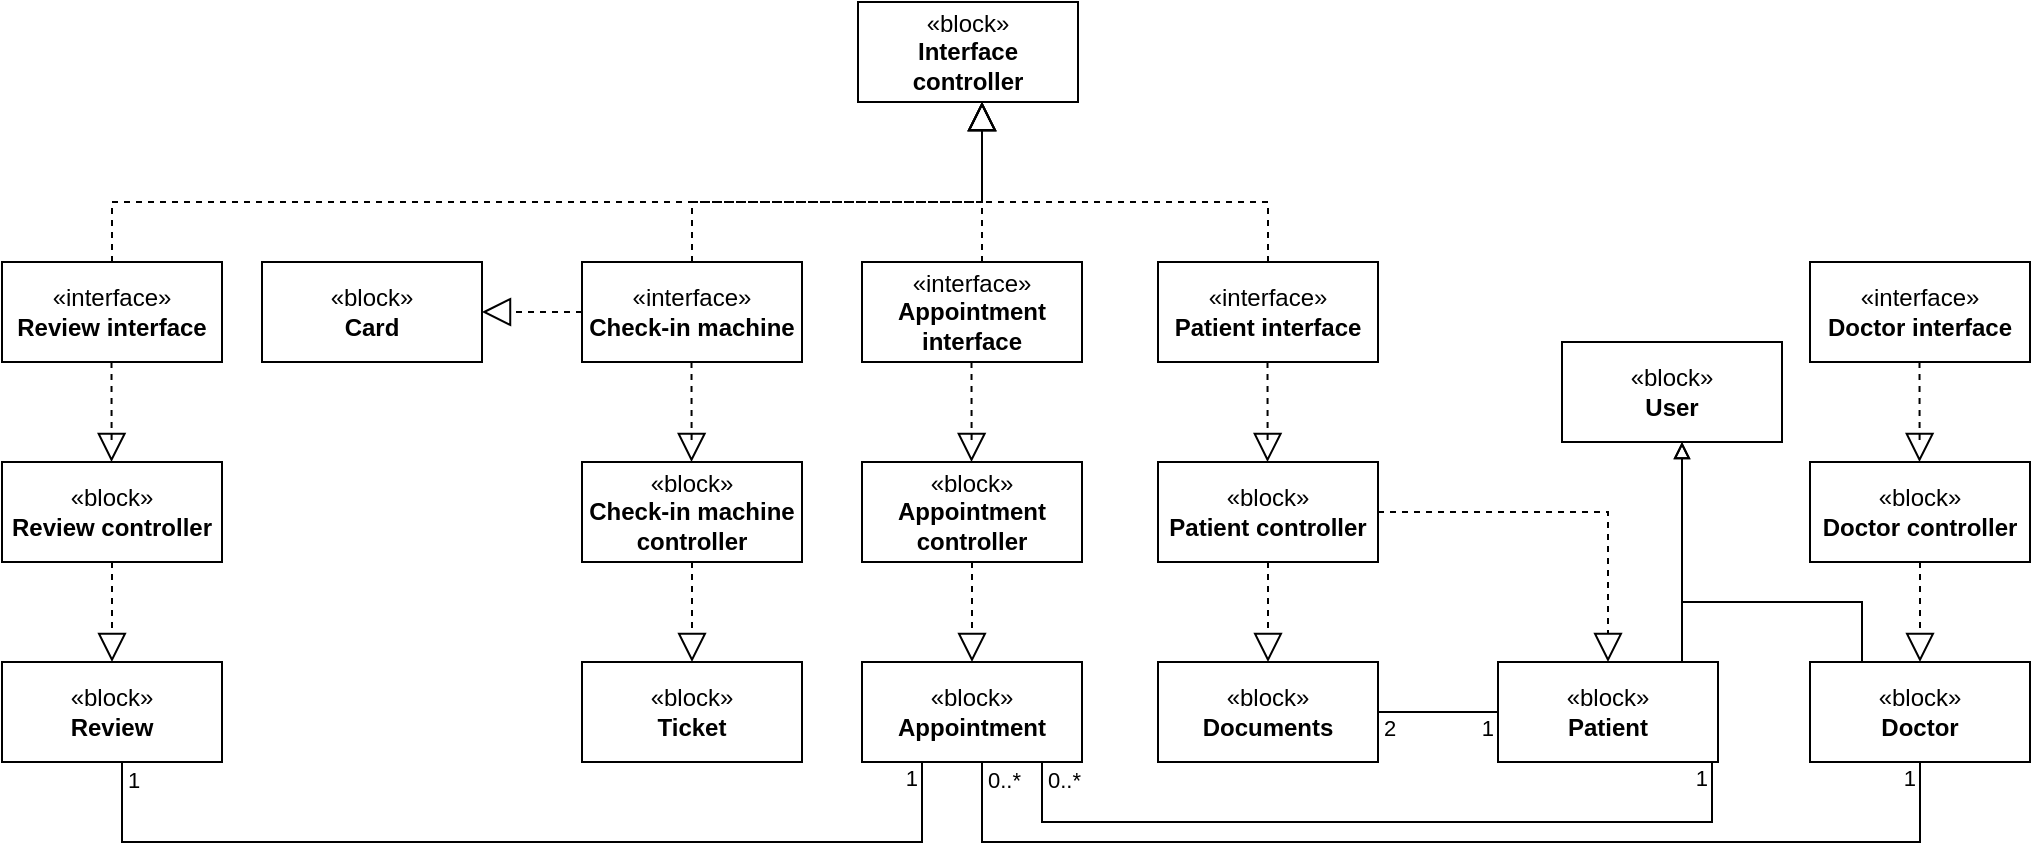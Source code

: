 <mxfile version="24.4.8" type="github">
  <diagram name="Página-1" id="58o19tJU1bJ8rOn4mQXK">
    <mxGraphModel dx="2889" dy="1783" grid="1" gridSize="10" guides="1" tooltips="1" connect="1" arrows="1" fold="1" page="1" pageScale="1" pageWidth="827" pageHeight="1169" math="0" shadow="0">
      <root>
        <mxCell id="0" />
        <mxCell id="1" parent="0" />
        <mxCell id="WEjdn2dWG7q8J0kvlJ6V-49" value="«block»&lt;br&gt;&lt;b&gt;Patient controller&lt;/b&gt;" style="html=1;whiteSpace=wrap;" vertex="1" parent="1">
          <mxGeometry x="-562" y="210" width="110" height="50" as="geometry" />
        </mxCell>
        <mxCell id="WEjdn2dWG7q8J0kvlJ6V-50" value="«interface»&lt;br&gt;&lt;b&gt;Patient interface&lt;/b&gt;" style="html=1;whiteSpace=wrap;" vertex="1" parent="1">
          <mxGeometry x="-562" y="110" width="110" height="50" as="geometry" />
        </mxCell>
        <mxCell id="WEjdn2dWG7q8J0kvlJ6V-51" value="«block»&lt;br&gt;&lt;b&gt;Documents&lt;/b&gt;" style="html=1;whiteSpace=wrap;" vertex="1" parent="1">
          <mxGeometry x="-562" y="310" width="110" height="50" as="geometry" />
        </mxCell>
        <mxCell id="WEjdn2dWG7q8J0kvlJ6V-52" value="" style="endArrow=block;dashed=1;endFill=0;endSize=12;html=1;rounded=0;edgeStyle=orthogonalEdgeStyle;" edge="1" parent="1">
          <mxGeometry width="160" relative="1" as="geometry">
            <mxPoint x="-507.246" y="160" as="sourcePoint" />
            <mxPoint x="-507.246" y="210" as="targetPoint" />
            <Array as="points">
              <mxPoint x="-507.27" y="200" />
              <mxPoint x="-507.27" y="200" />
            </Array>
          </mxGeometry>
        </mxCell>
        <mxCell id="WEjdn2dWG7q8J0kvlJ6V-62" value="" style="endArrow=block;dashed=1;endFill=0;endSize=12;html=1;rounded=0;edgeStyle=orthogonalEdgeStyle;" edge="1" parent="1" source="WEjdn2dWG7q8J0kvlJ6V-49" target="WEjdn2dWG7q8J0kvlJ6V-51">
          <mxGeometry width="160" relative="1" as="geometry">
            <mxPoint x="-337" y="270" as="sourcePoint" />
            <mxPoint x="-337" y="320" as="targetPoint" />
            <Array as="points" />
          </mxGeometry>
        </mxCell>
        <mxCell id="WEjdn2dWG7q8J0kvlJ6V-63" value="«block»&lt;br&gt;&lt;b&gt;Patient&lt;/b&gt;" style="html=1;whiteSpace=wrap;" vertex="1" parent="1">
          <mxGeometry x="-392" y="310" width="110" height="50" as="geometry" />
        </mxCell>
        <mxCell id="WEjdn2dWG7q8J0kvlJ6V-64" value="" style="endArrow=block;dashed=1;endFill=0;endSize=12;html=1;rounded=0;edgeStyle=orthogonalEdgeStyle;" edge="1" parent="1" source="WEjdn2dWG7q8J0kvlJ6V-49" target="WEjdn2dWG7q8J0kvlJ6V-63">
          <mxGeometry width="160" relative="1" as="geometry">
            <mxPoint x="-497" y="270" as="sourcePoint" />
            <mxPoint x="-497" y="320" as="targetPoint" />
            <Array as="points" />
          </mxGeometry>
        </mxCell>
        <mxCell id="WEjdn2dWG7q8J0kvlJ6V-65" value="" style="endArrow=none;html=1;endSize=12;startArrow=none;startSize=14;startFill=0;edgeStyle=orthogonalEdgeStyle;rounded=0;endFill=0;" edge="1" parent="1" source="WEjdn2dWG7q8J0kvlJ6V-51" target="WEjdn2dWG7q8J0kvlJ6V-63">
          <mxGeometry y="40" relative="1" as="geometry">
            <mxPoint x="-422" y="338" as="sourcePoint" />
            <mxPoint x="-422" y="281" as="targetPoint" />
            <mxPoint as="offset" />
          </mxGeometry>
        </mxCell>
        <mxCell id="WEjdn2dWG7q8J0kvlJ6V-66" value="2" style="edgeLabel;resizable=0;html=1;align=left;verticalAlign=top;" connectable="0" vertex="1" parent="WEjdn2dWG7q8J0kvlJ6V-65">
          <mxGeometry x="-1" relative="1" as="geometry">
            <mxPoint x="1" y="-5" as="offset" />
          </mxGeometry>
        </mxCell>
        <mxCell id="WEjdn2dWG7q8J0kvlJ6V-67" value="1" style="edgeLabel;resizable=0;html=1;align=right;verticalAlign=top;" connectable="0" vertex="1" parent="WEjdn2dWG7q8J0kvlJ6V-65">
          <mxGeometry x="1" relative="1" as="geometry">
            <mxPoint x="-2" y="-5" as="offset" />
          </mxGeometry>
        </mxCell>
        <mxCell id="WEjdn2dWG7q8J0kvlJ6V-68" value="«block»&lt;br&gt;&lt;b&gt;Appointment controller&lt;/b&gt;" style="html=1;whiteSpace=wrap;" vertex="1" parent="1">
          <mxGeometry x="-710" y="210" width="110" height="50" as="geometry" />
        </mxCell>
        <mxCell id="WEjdn2dWG7q8J0kvlJ6V-69" value="«interface»&lt;br&gt;&lt;b&gt;Appointment interface&lt;/b&gt;" style="html=1;whiteSpace=wrap;" vertex="1" parent="1">
          <mxGeometry x="-710" y="110" width="110" height="50" as="geometry" />
        </mxCell>
        <mxCell id="WEjdn2dWG7q8J0kvlJ6V-70" value="«block»&lt;br&gt;&lt;b&gt;Appointment&lt;/b&gt;" style="html=1;whiteSpace=wrap;" vertex="1" parent="1">
          <mxGeometry x="-710" y="310" width="110" height="50" as="geometry" />
        </mxCell>
        <mxCell id="WEjdn2dWG7q8J0kvlJ6V-71" value="" style="endArrow=block;dashed=1;endFill=0;endSize=12;html=1;rounded=0;edgeStyle=orthogonalEdgeStyle;" edge="1" parent="1">
          <mxGeometry width="160" relative="1" as="geometry">
            <mxPoint x="-655.246" y="160" as="sourcePoint" />
            <mxPoint x="-655.246" y="210" as="targetPoint" />
            <Array as="points">
              <mxPoint x="-655.27" y="200" />
              <mxPoint x="-655.27" y="200" />
            </Array>
          </mxGeometry>
        </mxCell>
        <mxCell id="WEjdn2dWG7q8J0kvlJ6V-72" value="" style="endArrow=block;dashed=1;endFill=0;endSize=12;html=1;rounded=0;edgeStyle=orthogonalEdgeStyle;" edge="1" parent="1" source="WEjdn2dWG7q8J0kvlJ6V-68" target="WEjdn2dWG7q8J0kvlJ6V-70">
          <mxGeometry width="160" relative="1" as="geometry">
            <mxPoint x="-485" y="270" as="sourcePoint" />
            <mxPoint x="-485" y="320" as="targetPoint" />
            <Array as="points" />
          </mxGeometry>
        </mxCell>
        <mxCell id="WEjdn2dWG7q8J0kvlJ6V-75" value="" style="endArrow=none;html=1;endSize=12;startArrow=none;startSize=14;startFill=0;edgeStyle=orthogonalEdgeStyle;rounded=0;endFill=0;" edge="1" parent="1" source="WEjdn2dWG7q8J0kvlJ6V-70" target="WEjdn2dWG7q8J0kvlJ6V-63">
          <mxGeometry y="40" relative="1" as="geometry">
            <mxPoint x="-610" y="378.71" as="sourcePoint" />
            <mxPoint x="-614.957" y="395" as="targetPoint" />
            <mxPoint as="offset" />
            <Array as="points">
              <mxPoint x="-620" y="390" />
              <mxPoint x="-285" y="390" />
            </Array>
          </mxGeometry>
        </mxCell>
        <mxCell id="WEjdn2dWG7q8J0kvlJ6V-76" value="0..*" style="edgeLabel;resizable=0;html=1;align=left;verticalAlign=top;" connectable="0" vertex="1" parent="WEjdn2dWG7q8J0kvlJ6V-75">
          <mxGeometry x="-1" relative="1" as="geometry">
            <mxPoint x="1" y="-4" as="offset" />
          </mxGeometry>
        </mxCell>
        <mxCell id="WEjdn2dWG7q8J0kvlJ6V-77" value="1" style="edgeLabel;resizable=0;html=1;align=right;verticalAlign=top;" connectable="0" vertex="1" parent="WEjdn2dWG7q8J0kvlJ6V-75">
          <mxGeometry x="1" relative="1" as="geometry">
            <mxPoint x="-2" y="-5" as="offset" />
          </mxGeometry>
        </mxCell>
        <mxCell id="WEjdn2dWG7q8J0kvlJ6V-78" value="«block»&lt;br&gt;&lt;b&gt;Check-in machine controller&lt;/b&gt;" style="html=1;whiteSpace=wrap;" vertex="1" parent="1">
          <mxGeometry x="-850" y="210" width="110" height="50" as="geometry" />
        </mxCell>
        <mxCell id="WEjdn2dWG7q8J0kvlJ6V-79" value="«interface»&lt;br&gt;&lt;b&gt;Check-in machine&lt;/b&gt;" style="html=1;whiteSpace=wrap;" vertex="1" parent="1">
          <mxGeometry x="-850" y="110" width="110" height="50" as="geometry" />
        </mxCell>
        <mxCell id="WEjdn2dWG7q8J0kvlJ6V-80" value="«block»&lt;br&gt;&lt;b&gt;Ticket&lt;/b&gt;" style="html=1;whiteSpace=wrap;" vertex="1" parent="1">
          <mxGeometry x="-850" y="310" width="110" height="50" as="geometry" />
        </mxCell>
        <mxCell id="WEjdn2dWG7q8J0kvlJ6V-81" value="" style="endArrow=block;dashed=1;endFill=0;endSize=12;html=1;rounded=0;edgeStyle=orthogonalEdgeStyle;" edge="1" parent="1">
          <mxGeometry width="160" relative="1" as="geometry">
            <mxPoint x="-795.246" y="160" as="sourcePoint" />
            <mxPoint x="-795.246" y="210" as="targetPoint" />
            <Array as="points">
              <mxPoint x="-795.27" y="200" />
              <mxPoint x="-795.27" y="200" />
            </Array>
          </mxGeometry>
        </mxCell>
        <mxCell id="WEjdn2dWG7q8J0kvlJ6V-82" value="" style="endArrow=block;dashed=1;endFill=0;endSize=12;html=1;rounded=0;edgeStyle=orthogonalEdgeStyle;" edge="1" parent="1" source="WEjdn2dWG7q8J0kvlJ6V-78" target="WEjdn2dWG7q8J0kvlJ6V-80">
          <mxGeometry width="160" relative="1" as="geometry">
            <mxPoint x="-625" y="270" as="sourcePoint" />
            <mxPoint x="-625" y="320" as="targetPoint" />
            <Array as="points" />
          </mxGeometry>
        </mxCell>
        <mxCell id="WEjdn2dWG7q8J0kvlJ6V-84" value="«block»&lt;br&gt;&lt;b&gt;Card&lt;/b&gt;" style="html=1;whiteSpace=wrap;" vertex="1" parent="1">
          <mxGeometry x="-1010" y="110" width="110" height="50" as="geometry" />
        </mxCell>
        <mxCell id="WEjdn2dWG7q8J0kvlJ6V-85" value="" style="endArrow=block;dashed=1;endFill=0;endSize=12;html=1;rounded=0;edgeStyle=orthogonalEdgeStyle;" edge="1" source="WEjdn2dWG7q8J0kvlJ6V-79" parent="1" target="WEjdn2dWG7q8J0kvlJ6V-84">
          <mxGeometry width="160" relative="1" as="geometry">
            <mxPoint x="-775" y="184" as="sourcePoint" />
            <mxPoint x="-945" y="224" as="targetPoint" />
            <Array as="points" />
          </mxGeometry>
        </mxCell>
        <mxCell id="WEjdn2dWG7q8J0kvlJ6V-86" value="«block»&lt;br&gt;&lt;b&gt;Interface controller&lt;/b&gt;" style="html=1;whiteSpace=wrap;" vertex="1" parent="1">
          <mxGeometry x="-712" y="-20" width="110" height="50" as="geometry" />
        </mxCell>
        <mxCell id="WEjdn2dWG7q8J0kvlJ6V-87" value="" style="endArrow=block;dashed=1;endFill=0;endSize=12;html=1;rounded=0;edgeStyle=orthogonalEdgeStyle;" edge="1" parent="1" source="WEjdn2dWG7q8J0kvlJ6V-79" target="WEjdn2dWG7q8J0kvlJ6V-86">
          <mxGeometry width="160" relative="1" as="geometry">
            <mxPoint x="-645.246" y="170" as="sourcePoint" />
            <mxPoint x="-645.246" y="220" as="targetPoint" />
            <Array as="points">
              <mxPoint x="-795" y="80" />
              <mxPoint x="-650" y="80" />
            </Array>
          </mxGeometry>
        </mxCell>
        <mxCell id="WEjdn2dWG7q8J0kvlJ6V-88" value="" style="endArrow=block;dashed=1;endFill=0;endSize=12;html=1;rounded=0;edgeStyle=orthogonalEdgeStyle;" edge="1" parent="1" source="WEjdn2dWG7q8J0kvlJ6V-69" target="WEjdn2dWG7q8J0kvlJ6V-86">
          <mxGeometry width="160" relative="1" as="geometry">
            <mxPoint x="-785" y="120" as="sourcePoint" />
            <mxPoint x="-625" y="40" as="targetPoint" />
            <Array as="points">
              <mxPoint x="-650" y="90" />
              <mxPoint x="-650" y="90" />
            </Array>
          </mxGeometry>
        </mxCell>
        <mxCell id="WEjdn2dWG7q8J0kvlJ6V-89" value="" style="endArrow=block;dashed=1;endFill=0;endSize=12;html=1;rounded=0;edgeStyle=orthogonalEdgeStyle;" edge="1" parent="1" source="WEjdn2dWG7q8J0kvlJ6V-50" target="WEjdn2dWG7q8J0kvlJ6V-86">
          <mxGeometry width="160" relative="1" as="geometry">
            <mxPoint x="-640" y="120" as="sourcePoint" />
            <mxPoint x="-640" y="40" as="targetPoint" />
            <Array as="points">
              <mxPoint x="-507" y="80" />
              <mxPoint x="-650" y="80" />
            </Array>
          </mxGeometry>
        </mxCell>
        <mxCell id="WEjdn2dWG7q8J0kvlJ6V-90" value="«block»&lt;br&gt;&lt;b&gt;Review controller&lt;/b&gt;" style="html=1;whiteSpace=wrap;" vertex="1" parent="1">
          <mxGeometry x="-1140" y="210" width="110" height="50" as="geometry" />
        </mxCell>
        <mxCell id="WEjdn2dWG7q8J0kvlJ6V-91" value="«interface»&lt;br&gt;&lt;b&gt;Review interface&lt;/b&gt;" style="html=1;whiteSpace=wrap;" vertex="1" parent="1">
          <mxGeometry x="-1140" y="110" width="110" height="50" as="geometry" />
        </mxCell>
        <mxCell id="WEjdn2dWG7q8J0kvlJ6V-92" value="«block»&lt;br&gt;&lt;b&gt;Review&lt;/b&gt;" style="html=1;whiteSpace=wrap;" vertex="1" parent="1">
          <mxGeometry x="-1140" y="310" width="110" height="50" as="geometry" />
        </mxCell>
        <mxCell id="WEjdn2dWG7q8J0kvlJ6V-93" value="" style="endArrow=block;dashed=1;endFill=0;endSize=12;html=1;rounded=0;edgeStyle=orthogonalEdgeStyle;" edge="1" parent="1">
          <mxGeometry width="160" relative="1" as="geometry">
            <mxPoint x="-1085.246" y="160" as="sourcePoint" />
            <mxPoint x="-1085.246" y="210" as="targetPoint" />
            <Array as="points">
              <mxPoint x="-1085.27" y="200" />
              <mxPoint x="-1085.27" y="200" />
            </Array>
          </mxGeometry>
        </mxCell>
        <mxCell id="WEjdn2dWG7q8J0kvlJ6V-94" value="" style="endArrow=block;dashed=1;endFill=0;endSize=12;html=1;rounded=0;edgeStyle=orthogonalEdgeStyle;" edge="1" parent="1" source="WEjdn2dWG7q8J0kvlJ6V-90" target="WEjdn2dWG7q8J0kvlJ6V-92">
          <mxGeometry width="160" relative="1" as="geometry">
            <mxPoint x="-915" y="270" as="sourcePoint" />
            <mxPoint x="-915" y="320" as="targetPoint" />
            <Array as="points" />
          </mxGeometry>
        </mxCell>
        <mxCell id="WEjdn2dWG7q8J0kvlJ6V-96" value="" style="endArrow=block;dashed=1;endFill=0;endSize=12;html=1;rounded=0;edgeStyle=orthogonalEdgeStyle;" edge="1" parent="1" source="WEjdn2dWG7q8J0kvlJ6V-91" target="WEjdn2dWG7q8J0kvlJ6V-86">
          <mxGeometry width="160" relative="1" as="geometry">
            <mxPoint x="-785" y="120" as="sourcePoint" />
            <mxPoint x="-640" y="40" as="targetPoint" />
            <Array as="points">
              <mxPoint x="-1085" y="80" />
              <mxPoint x="-650" y="80" />
            </Array>
          </mxGeometry>
        </mxCell>
        <mxCell id="WEjdn2dWG7q8J0kvlJ6V-97" value="" style="endArrow=none;html=1;endSize=12;startArrow=none;startSize=14;startFill=0;edgeStyle=orthogonalEdgeStyle;rounded=0;endFill=0;" edge="1" parent="1" source="WEjdn2dWG7q8J0kvlJ6V-92" target="WEjdn2dWG7q8J0kvlJ6V-70">
          <mxGeometry y="40" relative="1" as="geometry">
            <mxPoint x="-1080" y="405" as="sourcePoint" />
            <mxPoint x="-710" y="405" as="targetPoint" />
            <mxPoint as="offset" />
            <Array as="points">
              <mxPoint x="-1080" y="400" />
              <mxPoint x="-680" y="400" />
            </Array>
          </mxGeometry>
        </mxCell>
        <mxCell id="WEjdn2dWG7q8J0kvlJ6V-98" value="1" style="edgeLabel;resizable=0;html=1;align=left;verticalAlign=top;" connectable="0" vertex="1" parent="WEjdn2dWG7q8J0kvlJ6V-97">
          <mxGeometry x="-1" relative="1" as="geometry">
            <mxPoint x="1" y="-4" as="offset" />
          </mxGeometry>
        </mxCell>
        <mxCell id="WEjdn2dWG7q8J0kvlJ6V-99" value="1" style="edgeLabel;resizable=0;html=1;align=right;verticalAlign=top;" connectable="0" vertex="1" parent="WEjdn2dWG7q8J0kvlJ6V-97">
          <mxGeometry x="1" relative="1" as="geometry">
            <mxPoint x="-2" y="-5" as="offset" />
          </mxGeometry>
        </mxCell>
        <mxCell id="WEjdn2dWG7q8J0kvlJ6V-101" value="«block»&lt;br&gt;&lt;b&gt;Doctor&lt;/b&gt;" style="html=1;whiteSpace=wrap;" vertex="1" parent="1">
          <mxGeometry x="-236" y="310" width="110" height="50" as="geometry" />
        </mxCell>
        <mxCell id="WEjdn2dWG7q8J0kvlJ6V-102" value="«block»&lt;br&gt;&lt;b&gt;User&lt;/b&gt;" style="html=1;whiteSpace=wrap;" vertex="1" parent="1">
          <mxGeometry x="-360" y="150" width="110" height="50" as="geometry" />
        </mxCell>
        <mxCell id="WEjdn2dWG7q8J0kvlJ6V-104" value="" style="endArrow=none;endFill=0;endSize=12;html=1;rounded=0;edgeStyle=orthogonalEdgeStyle;startArrow=block;startFill=0;" edge="1" source="WEjdn2dWG7q8J0kvlJ6V-102" target="WEjdn2dWG7q8J0kvlJ6V-101" parent="1">
          <mxGeometry width="160" relative="1" as="geometry">
            <mxPoint x="-202" y="266" as="sourcePoint" />
            <mxPoint x="-272" y="309" as="targetPoint" />
            <Array as="points">
              <mxPoint x="-300" y="280" />
              <mxPoint x="-210" y="280" />
            </Array>
          </mxGeometry>
        </mxCell>
        <mxCell id="WEjdn2dWG7q8J0kvlJ6V-105" value="" style="endArrow=none;endFill=0;endSize=12;html=1;rounded=0;edgeStyle=orthogonalEdgeStyle;startArrow=block;startFill=0;" edge="1" parent="1" source="WEjdn2dWG7q8J0kvlJ6V-102" target="WEjdn2dWG7q8J0kvlJ6V-63">
          <mxGeometry width="160" relative="1" as="geometry">
            <mxPoint x="-207" y="266" as="sourcePoint" />
            <mxPoint x="-142" y="320" as="targetPoint" />
            <Array as="points">
              <mxPoint x="-300" y="260" />
              <mxPoint x="-300" y="260" />
            </Array>
          </mxGeometry>
        </mxCell>
        <mxCell id="WEjdn2dWG7q8J0kvlJ6V-106" value="" style="endArrow=none;html=1;endSize=12;startArrow=none;startSize=14;startFill=0;edgeStyle=orthogonalEdgeStyle;rounded=0;endFill=0;" edge="1" parent="1" source="WEjdn2dWG7q8J0kvlJ6V-70" target="WEjdn2dWG7q8J0kvlJ6V-101">
          <mxGeometry y="40" relative="1" as="geometry">
            <mxPoint x="-610" y="370" as="sourcePoint" />
            <mxPoint x="-275" y="370" as="targetPoint" />
            <mxPoint as="offset" />
            <Array as="points">
              <mxPoint x="-650" y="400" />
              <mxPoint x="-181" y="400" />
            </Array>
          </mxGeometry>
        </mxCell>
        <mxCell id="WEjdn2dWG7q8J0kvlJ6V-107" value="0..*" style="edgeLabel;resizable=0;html=1;align=left;verticalAlign=top;" connectable="0" vertex="1" parent="WEjdn2dWG7q8J0kvlJ6V-106">
          <mxGeometry x="-1" relative="1" as="geometry">
            <mxPoint x="1" y="-4" as="offset" />
          </mxGeometry>
        </mxCell>
        <mxCell id="WEjdn2dWG7q8J0kvlJ6V-108" value="1" style="edgeLabel;resizable=0;html=1;align=right;verticalAlign=top;" connectable="0" vertex="1" parent="WEjdn2dWG7q8J0kvlJ6V-106">
          <mxGeometry x="1" relative="1" as="geometry">
            <mxPoint x="-2" y="-5" as="offset" />
          </mxGeometry>
        </mxCell>
        <mxCell id="WEjdn2dWG7q8J0kvlJ6V-109" value="«block»&lt;br&gt;&lt;b&gt;Doctor controller&lt;/b&gt;" style="html=1;whiteSpace=wrap;" vertex="1" parent="1">
          <mxGeometry x="-236" y="210" width="110" height="50" as="geometry" />
        </mxCell>
        <mxCell id="WEjdn2dWG7q8J0kvlJ6V-110" value="«interface»&lt;br&gt;&lt;b&gt;Doctor interface&lt;/b&gt;" style="html=1;whiteSpace=wrap;" vertex="1" parent="1">
          <mxGeometry x="-236" y="110" width="110" height="50" as="geometry" />
        </mxCell>
        <mxCell id="WEjdn2dWG7q8J0kvlJ6V-111" value="" style="endArrow=block;dashed=1;endFill=0;endSize=12;html=1;rounded=0;edgeStyle=orthogonalEdgeStyle;" edge="1" parent="1">
          <mxGeometry width="160" relative="1" as="geometry">
            <mxPoint x="-181.246" y="160" as="sourcePoint" />
            <mxPoint x="-181.246" y="210" as="targetPoint" />
            <Array as="points">
              <mxPoint x="-181.27" y="200" />
              <mxPoint x="-181.27" y="200" />
            </Array>
          </mxGeometry>
        </mxCell>
        <mxCell id="WEjdn2dWG7q8J0kvlJ6V-112" value="" style="endArrow=block;dashed=1;endFill=0;endSize=12;html=1;rounded=0;edgeStyle=orthogonalEdgeStyle;" edge="1" parent="1" source="WEjdn2dWG7q8J0kvlJ6V-109" target="WEjdn2dWG7q8J0kvlJ6V-101">
          <mxGeometry width="160" relative="1" as="geometry">
            <mxPoint x="-149.996" y="270" as="sourcePoint" />
            <mxPoint x="-149.996" y="320" as="targetPoint" />
            <Array as="points" />
          </mxGeometry>
        </mxCell>
      </root>
    </mxGraphModel>
  </diagram>
</mxfile>
